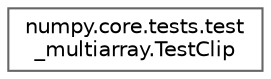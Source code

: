 digraph "Graphical Class Hierarchy"
{
 // LATEX_PDF_SIZE
  bgcolor="transparent";
  edge [fontname=Helvetica,fontsize=10,labelfontname=Helvetica,labelfontsize=10];
  node [fontname=Helvetica,fontsize=10,shape=box,height=0.2,width=0.4];
  rankdir="LR";
  Node0 [id="Node000000",label="numpy.core.tests.test\l_multiarray.TestClip",height=0.2,width=0.4,color="grey40", fillcolor="white", style="filled",URL="$d2/d38/classnumpy_1_1core_1_1tests_1_1test__multiarray_1_1TestClip.html",tooltip=" "];
}
